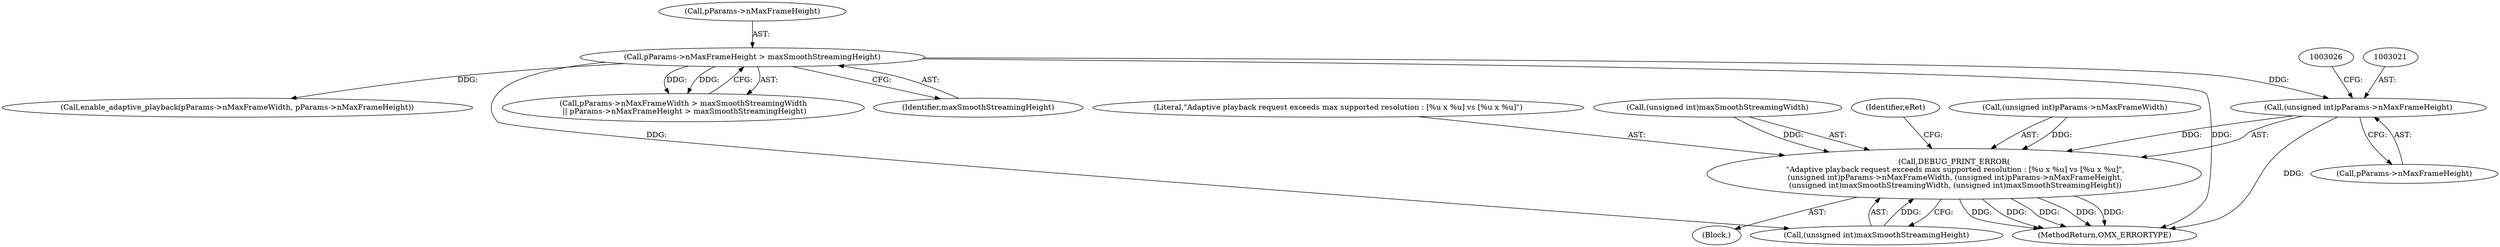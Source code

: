 digraph "0_Android_46e305be6e670a5a0041b0b4861122a0f1aabefa_2@pointer" {
"1003020" [label="(Call,(unsigned int)pParams->nMaxFrameHeight)"];
"1003007" [label="(Call,pParams->nMaxFrameHeight > maxSmoothStreamingHeight)"];
"1003013" [label="(Call,DEBUG_PRINT_ERROR(\n \"Adaptive playback request exceeds max supported resolution : [%u x %u] vs [%u x %u]\",\n (unsigned int)pParams->nMaxFrameWidth, (unsigned int)pParams->nMaxFrameHeight,\n (unsigned int)maxSmoothStreamingWidth, (unsigned int)maxSmoothStreamingHeight))"];
"1003015" [label="(Call,(unsigned int)pParams->nMaxFrameWidth)"];
"1003011" [label="(Identifier,maxSmoothStreamingHeight)"];
"1003013" [label="(Call,DEBUG_PRINT_ERROR(\n \"Adaptive playback request exceeds max supported resolution : [%u x %u] vs [%u x %u]\",\n (unsigned int)pParams->nMaxFrameWidth, (unsigned int)pParams->nMaxFrameHeight,\n (unsigned int)maxSmoothStreamingWidth, (unsigned int)maxSmoothStreamingHeight))"];
"1003025" [label="(Call,(unsigned int)maxSmoothStreamingWidth)"];
"1003020" [label="(Call,(unsigned int)pParams->nMaxFrameHeight)"];
"1003008" [label="(Call,pParams->nMaxFrameHeight)"];
"1003014" [label="(Literal,\"Adaptive playback request exceeds max supported resolution : [%u x %u] vs [%u x %u]\")"];
"1003158" [label="(MethodReturn,OMX_ERRORTYPE)"];
"1003032" [label="(Identifier,eRet)"];
"1003001" [label="(Call,pParams->nMaxFrameWidth > maxSmoothStreamingWidth\n || pParams->nMaxFrameHeight > maxSmoothStreamingHeight)"];
"1003028" [label="(Call,(unsigned int)maxSmoothStreamingHeight)"];
"1003022" [label="(Call,pParams->nMaxFrameHeight)"];
"1003007" [label="(Call,pParams->nMaxFrameHeight > maxSmoothStreamingHeight)"];
"1003038" [label="(Call,enable_adaptive_playback(pParams->nMaxFrameWidth, pParams->nMaxFrameHeight))"];
"1003012" [label="(Block,)"];
"1003020" -> "1003013"  [label="AST: "];
"1003020" -> "1003022"  [label="CFG: "];
"1003021" -> "1003020"  [label="AST: "];
"1003022" -> "1003020"  [label="AST: "];
"1003026" -> "1003020"  [label="CFG: "];
"1003020" -> "1003158"  [label="DDG: "];
"1003020" -> "1003013"  [label="DDG: "];
"1003007" -> "1003020"  [label="DDG: "];
"1003007" -> "1003001"  [label="AST: "];
"1003007" -> "1003011"  [label="CFG: "];
"1003008" -> "1003007"  [label="AST: "];
"1003011" -> "1003007"  [label="AST: "];
"1003001" -> "1003007"  [label="CFG: "];
"1003007" -> "1003158"  [label="DDG: "];
"1003007" -> "1003001"  [label="DDG: "];
"1003007" -> "1003001"  [label="DDG: "];
"1003007" -> "1003028"  [label="DDG: "];
"1003007" -> "1003038"  [label="DDG: "];
"1003013" -> "1003012"  [label="AST: "];
"1003013" -> "1003028"  [label="CFG: "];
"1003014" -> "1003013"  [label="AST: "];
"1003015" -> "1003013"  [label="AST: "];
"1003025" -> "1003013"  [label="AST: "];
"1003028" -> "1003013"  [label="AST: "];
"1003032" -> "1003013"  [label="CFG: "];
"1003013" -> "1003158"  [label="DDG: "];
"1003013" -> "1003158"  [label="DDG: "];
"1003013" -> "1003158"  [label="DDG: "];
"1003013" -> "1003158"  [label="DDG: "];
"1003013" -> "1003158"  [label="DDG: "];
"1003015" -> "1003013"  [label="DDG: "];
"1003025" -> "1003013"  [label="DDG: "];
"1003028" -> "1003013"  [label="DDG: "];
}
